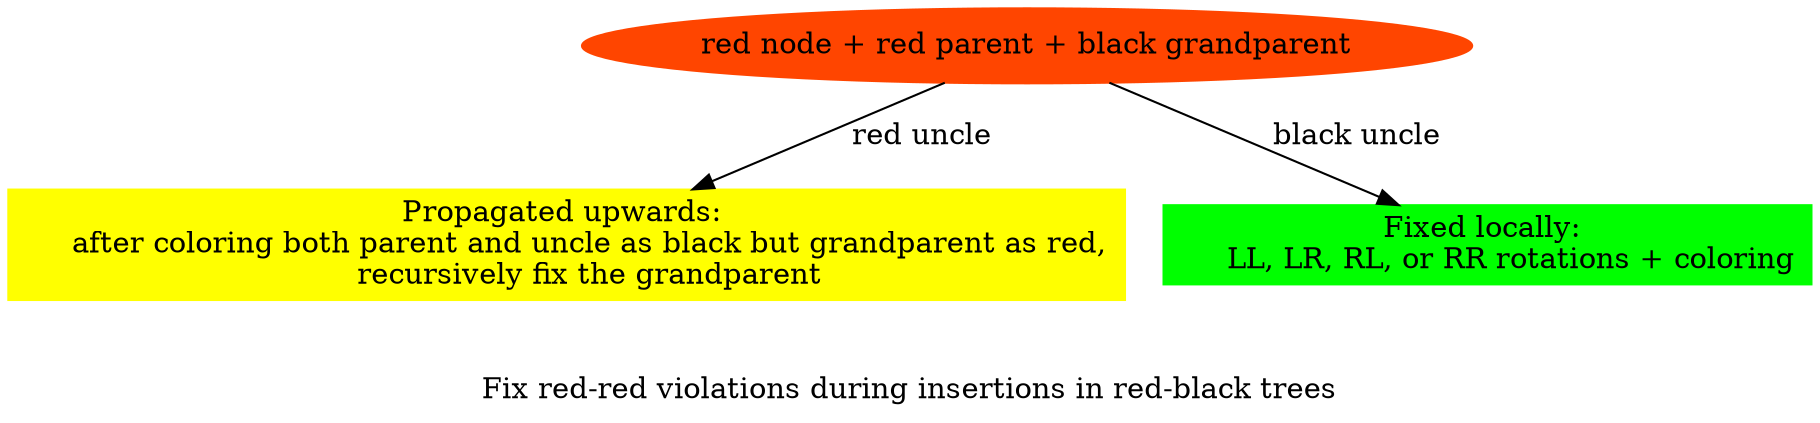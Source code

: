 digraph RBTree {
"0x0001" [label="red node + red parent + black grandparent"] [color=orangered] [style=filled] 
"0x0001" -> {"0x0002"} [label="red uncle"]
"0x0001" -> {"0x0003"} [label="black uncle"]
"0x0002" [label="Propagated upwards: 
     after coloring both parent and uncle as black but grandparent as red,
     recursively fix the grandparent"] [shape="box"]  [color=yellow] [style=filled] 
"0x0003" [label="Fixed locally: 
     LL, LR, RL, or RR rotations + coloring"] [shape="box"] [color=green] [style=filled] 

label="

Fix red-red violations during insertions in red-black trees"
}
